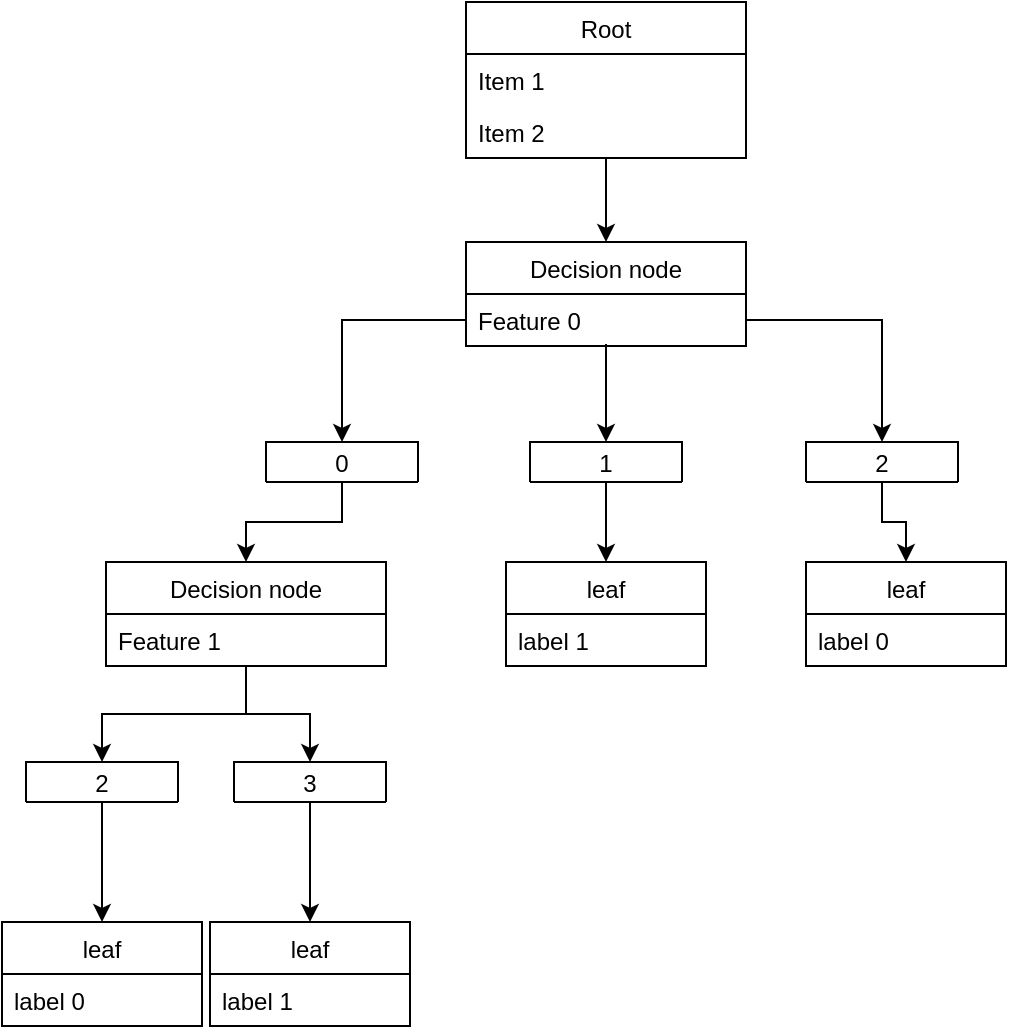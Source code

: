 <mxfile version="13.6.10" type="github">
  <diagram id="F_tT1_nwPkbw1fz0lVeB" name="Page-1">
    <mxGraphModel dx="786" dy="1124" grid="1" gridSize="10" guides="1" tooltips="1" connect="1" arrows="1" fold="1" page="1" pageScale="1" pageWidth="827" pageHeight="1169" math="0" shadow="0">
      <root>
        <mxCell id="0" />
        <mxCell id="1" parent="0" />
        <mxCell id="VexqPfEMoh5Qo457YJtA-12" style="edgeStyle=orthogonalEdgeStyle;rounded=0;orthogonalLoop=1;jettySize=auto;html=1;entryX=0.5;entryY=0;entryDx=0;entryDy=0;" edge="1" parent="1" source="VexqPfEMoh5Qo457YJtA-5" target="VexqPfEMoh5Qo457YJtA-9">
          <mxGeometry relative="1" as="geometry" />
        </mxCell>
        <mxCell id="VexqPfEMoh5Qo457YJtA-5" value="Root" style="swimlane;fontStyle=0;childLayout=stackLayout;horizontal=1;startSize=26;fillColor=none;horizontalStack=0;resizeParent=1;resizeParentMax=0;resizeLast=0;collapsible=1;marginBottom=0;" vertex="1" parent="1">
          <mxGeometry x="280" y="130" width="140" height="78" as="geometry" />
        </mxCell>
        <mxCell id="VexqPfEMoh5Qo457YJtA-6" value="Item 1" style="text;strokeColor=none;fillColor=none;align=left;verticalAlign=top;spacingLeft=4;spacingRight=4;overflow=hidden;rotatable=0;points=[[0,0.5],[1,0.5]];portConstraint=eastwest;" vertex="1" parent="VexqPfEMoh5Qo457YJtA-5">
          <mxGeometry y="26" width="140" height="26" as="geometry" />
        </mxCell>
        <mxCell id="VexqPfEMoh5Qo457YJtA-7" value="Item 2" style="text;strokeColor=none;fillColor=none;align=left;verticalAlign=top;spacingLeft=4;spacingRight=4;overflow=hidden;rotatable=0;points=[[0,0.5],[1,0.5]];portConstraint=eastwest;" vertex="1" parent="VexqPfEMoh5Qo457YJtA-5">
          <mxGeometry y="52" width="140" height="26" as="geometry" />
        </mxCell>
        <mxCell id="VexqPfEMoh5Qo457YJtA-9" value="Decision node" style="swimlane;fontStyle=0;childLayout=stackLayout;horizontal=1;startSize=26;fillColor=none;horizontalStack=0;resizeParent=1;resizeParentMax=0;resizeLast=0;collapsible=1;marginBottom=0;" vertex="1" parent="1">
          <mxGeometry x="280" y="250" width="140" height="52" as="geometry" />
        </mxCell>
        <mxCell id="VexqPfEMoh5Qo457YJtA-10" value="Feature 0" style="text;strokeColor=none;fillColor=none;align=left;verticalAlign=top;spacingLeft=4;spacingRight=4;overflow=hidden;rotatable=0;points=[[0,0.5],[1,0.5]];portConstraint=eastwest;" vertex="1" parent="VexqPfEMoh5Qo457YJtA-9">
          <mxGeometry y="26" width="140" height="26" as="geometry" />
        </mxCell>
        <mxCell id="VexqPfEMoh5Qo457YJtA-17" style="edgeStyle=orthogonalEdgeStyle;rounded=0;orthogonalLoop=1;jettySize=auto;html=1;entryX=0.5;entryY=0;entryDx=0;entryDy=0;" edge="1" parent="1" source="VexqPfEMoh5Qo457YJtA-10" target="VexqPfEMoh5Qo457YJtA-13">
          <mxGeometry relative="1" as="geometry" />
        </mxCell>
        <mxCell id="VexqPfEMoh5Qo457YJtA-19" style="edgeStyle=orthogonalEdgeStyle;rounded=0;orthogonalLoop=1;jettySize=auto;html=1;entryX=0.5;entryY=0.962;entryDx=0;entryDy=0;entryPerimeter=0;startArrow=classic;startFill=1;endArrow=none;endFill=0;" edge="1" parent="1" source="VexqPfEMoh5Qo457YJtA-15" target="VexqPfEMoh5Qo457YJtA-10">
          <mxGeometry relative="1" as="geometry" />
        </mxCell>
        <mxCell id="VexqPfEMoh5Qo457YJtA-28" style="edgeStyle=orthogonalEdgeStyle;rounded=0;orthogonalLoop=1;jettySize=auto;html=1;entryX=0.5;entryY=0;entryDx=0;entryDy=0;startArrow=none;startFill=0;endArrow=classic;endFill=1;" edge="1" parent="1" source="VexqPfEMoh5Qo457YJtA-15" target="VexqPfEMoh5Qo457YJtA-26">
          <mxGeometry relative="1" as="geometry" />
        </mxCell>
        <mxCell id="VexqPfEMoh5Qo457YJtA-15" value="1" style="swimlane;fontStyle=0;childLayout=stackLayout;horizontal=1;startSize=26;fillColor=none;horizontalStack=0;resizeParent=1;resizeParentMax=0;resizeLast=0;collapsible=1;marginBottom=0;" vertex="1" parent="1">
          <mxGeometry x="312" y="350" width="76" height="20" as="geometry" />
        </mxCell>
        <mxCell id="VexqPfEMoh5Qo457YJtA-21" style="edgeStyle=orthogonalEdgeStyle;rounded=0;orthogonalLoop=1;jettySize=auto;html=1;entryX=0.5;entryY=0;entryDx=0;entryDy=0;startArrow=none;startFill=0;endArrow=classic;endFill=1;" edge="1" parent="1" source="VexqPfEMoh5Qo457YJtA-10" target="VexqPfEMoh5Qo457YJtA-16">
          <mxGeometry relative="1" as="geometry" />
        </mxCell>
        <mxCell id="VexqPfEMoh5Qo457YJtA-43" style="edgeStyle=orthogonalEdgeStyle;rounded=0;orthogonalLoop=1;jettySize=auto;html=1;startArrow=none;startFill=0;endArrow=classic;endFill=1;" edge="1" parent="1" source="VexqPfEMoh5Qo457YJtA-16" target="VexqPfEMoh5Qo457YJtA-41">
          <mxGeometry relative="1" as="geometry" />
        </mxCell>
        <mxCell id="VexqPfEMoh5Qo457YJtA-16" value="2" style="swimlane;fontStyle=0;childLayout=stackLayout;horizontal=1;startSize=26;fillColor=none;horizontalStack=0;resizeParent=1;resizeParentMax=0;resizeLast=0;collapsible=1;marginBottom=0;" vertex="1" parent="1">
          <mxGeometry x="450" y="350" width="76" height="20" as="geometry" />
        </mxCell>
        <mxCell id="VexqPfEMoh5Qo457YJtA-29" style="edgeStyle=orthogonalEdgeStyle;rounded=0;orthogonalLoop=1;jettySize=auto;html=1;startArrow=none;startFill=0;endArrow=classic;endFill=1;" edge="1" parent="1" source="VexqPfEMoh5Qo457YJtA-13" target="VexqPfEMoh5Qo457YJtA-24">
          <mxGeometry relative="1" as="geometry" />
        </mxCell>
        <mxCell id="VexqPfEMoh5Qo457YJtA-13" value="0" style="swimlane;fontStyle=0;childLayout=stackLayout;horizontal=1;startSize=26;fillColor=none;horizontalStack=0;resizeParent=1;resizeParentMax=0;resizeLast=0;collapsible=1;marginBottom=0;" vertex="1" parent="1">
          <mxGeometry x="180" y="350" width="76" height="20" as="geometry" />
        </mxCell>
        <mxCell id="VexqPfEMoh5Qo457YJtA-39" style="edgeStyle=orthogonalEdgeStyle;rounded=0;orthogonalLoop=1;jettySize=auto;html=1;entryX=0.5;entryY=0;entryDx=0;entryDy=0;startArrow=none;startFill=0;endArrow=classic;endFill=1;" edge="1" parent="1" source="VexqPfEMoh5Qo457YJtA-24" target="VexqPfEMoh5Qo457YJtA-31">
          <mxGeometry relative="1" as="geometry" />
        </mxCell>
        <mxCell id="VexqPfEMoh5Qo457YJtA-40" style="edgeStyle=orthogonalEdgeStyle;rounded=0;orthogonalLoop=1;jettySize=auto;html=1;entryX=0.5;entryY=0;entryDx=0;entryDy=0;startArrow=none;startFill=0;endArrow=classic;endFill=1;" edge="1" parent="1" source="VexqPfEMoh5Qo457YJtA-24" target="VexqPfEMoh5Qo457YJtA-30">
          <mxGeometry relative="1" as="geometry" />
        </mxCell>
        <mxCell id="VexqPfEMoh5Qo457YJtA-24" value="Decision node" style="swimlane;fontStyle=0;childLayout=stackLayout;horizontal=1;startSize=26;fillColor=none;horizontalStack=0;resizeParent=1;resizeParentMax=0;resizeLast=0;collapsible=1;marginBottom=0;" vertex="1" parent="1">
          <mxGeometry x="100" y="410" width="140" height="52" as="geometry" />
        </mxCell>
        <mxCell id="VexqPfEMoh5Qo457YJtA-25" value="Feature 1" style="text;strokeColor=none;fillColor=none;align=left;verticalAlign=top;spacingLeft=4;spacingRight=4;overflow=hidden;rotatable=0;points=[[0,0.5],[1,0.5]];portConstraint=eastwest;" vertex="1" parent="VexqPfEMoh5Qo457YJtA-24">
          <mxGeometry y="26" width="140" height="26" as="geometry" />
        </mxCell>
        <mxCell id="VexqPfEMoh5Qo457YJtA-26" value="leaf" style="swimlane;fontStyle=0;childLayout=stackLayout;horizontal=1;startSize=26;fillColor=none;horizontalStack=0;resizeParent=1;resizeParentMax=0;resizeLast=0;collapsible=1;marginBottom=0;" vertex="1" parent="1">
          <mxGeometry x="300" y="410" width="100" height="52" as="geometry" />
        </mxCell>
        <mxCell id="VexqPfEMoh5Qo457YJtA-27" value="label 1" style="text;strokeColor=none;fillColor=none;align=left;verticalAlign=top;spacingLeft=4;spacingRight=4;overflow=hidden;rotatable=0;points=[[0,0.5],[1,0.5]];portConstraint=eastwest;" vertex="1" parent="VexqPfEMoh5Qo457YJtA-26">
          <mxGeometry y="26" width="100" height="26" as="geometry" />
        </mxCell>
        <mxCell id="VexqPfEMoh5Qo457YJtA-36" style="edgeStyle=orthogonalEdgeStyle;rounded=0;orthogonalLoop=1;jettySize=auto;html=1;entryX=0.5;entryY=0;entryDx=0;entryDy=0;startArrow=none;startFill=0;endArrow=classic;endFill=1;" edge="1" parent="1" source="VexqPfEMoh5Qo457YJtA-30" target="VexqPfEMoh5Qo457YJtA-32">
          <mxGeometry relative="1" as="geometry" />
        </mxCell>
        <mxCell id="VexqPfEMoh5Qo457YJtA-30" value="2" style="swimlane;fontStyle=0;childLayout=stackLayout;horizontal=1;startSize=26;fillColor=none;horizontalStack=0;resizeParent=1;resizeParentMax=0;resizeLast=0;collapsible=1;marginBottom=0;" vertex="1" parent="1">
          <mxGeometry x="60" y="510" width="76" height="20" as="geometry" />
        </mxCell>
        <mxCell id="VexqPfEMoh5Qo457YJtA-37" style="edgeStyle=orthogonalEdgeStyle;rounded=0;orthogonalLoop=1;jettySize=auto;html=1;exitX=0.5;exitY=1;exitDx=0;exitDy=0;startArrow=none;startFill=0;endArrow=classic;endFill=1;" edge="1" parent="1" source="VexqPfEMoh5Qo457YJtA-31" target="VexqPfEMoh5Qo457YJtA-34">
          <mxGeometry relative="1" as="geometry" />
        </mxCell>
        <mxCell id="VexqPfEMoh5Qo457YJtA-31" value="3" style="swimlane;fontStyle=0;childLayout=stackLayout;horizontal=1;startSize=26;fillColor=none;horizontalStack=0;resizeParent=1;resizeParentMax=0;resizeLast=0;collapsible=1;marginBottom=0;" vertex="1" parent="1">
          <mxGeometry x="164" y="510" width="76" height="20" as="geometry" />
        </mxCell>
        <mxCell id="VexqPfEMoh5Qo457YJtA-34" value="leaf" style="swimlane;fontStyle=0;childLayout=stackLayout;horizontal=1;startSize=26;fillColor=none;horizontalStack=0;resizeParent=1;resizeParentMax=0;resizeLast=0;collapsible=1;marginBottom=0;" vertex="1" parent="1">
          <mxGeometry x="152" y="590" width="100" height="52" as="geometry" />
        </mxCell>
        <mxCell id="VexqPfEMoh5Qo457YJtA-35" value="label 1" style="text;strokeColor=none;fillColor=none;align=left;verticalAlign=top;spacingLeft=4;spacingRight=4;overflow=hidden;rotatable=0;points=[[0,0.5],[1,0.5]];portConstraint=eastwest;" vertex="1" parent="VexqPfEMoh5Qo457YJtA-34">
          <mxGeometry y="26" width="100" height="26" as="geometry" />
        </mxCell>
        <mxCell id="VexqPfEMoh5Qo457YJtA-32" value="leaf" style="swimlane;fontStyle=0;childLayout=stackLayout;horizontal=1;startSize=26;fillColor=none;horizontalStack=0;resizeParent=1;resizeParentMax=0;resizeLast=0;collapsible=1;marginBottom=0;" vertex="1" parent="1">
          <mxGeometry x="48" y="590" width="100" height="52" as="geometry" />
        </mxCell>
        <mxCell id="VexqPfEMoh5Qo457YJtA-33" value="label 0" style="text;strokeColor=none;fillColor=none;align=left;verticalAlign=top;spacingLeft=4;spacingRight=4;overflow=hidden;rotatable=0;points=[[0,0.5],[1,0.5]];portConstraint=eastwest;" vertex="1" parent="VexqPfEMoh5Qo457YJtA-32">
          <mxGeometry y="26" width="100" height="26" as="geometry" />
        </mxCell>
        <mxCell id="VexqPfEMoh5Qo457YJtA-41" value="leaf" style="swimlane;fontStyle=0;childLayout=stackLayout;horizontal=1;startSize=26;fillColor=none;horizontalStack=0;resizeParent=1;resizeParentMax=0;resizeLast=0;collapsible=1;marginBottom=0;" vertex="1" parent="1">
          <mxGeometry x="450" y="410" width="100" height="52" as="geometry" />
        </mxCell>
        <mxCell id="VexqPfEMoh5Qo457YJtA-42" value="label 0" style="text;strokeColor=none;fillColor=none;align=left;verticalAlign=top;spacingLeft=4;spacingRight=4;overflow=hidden;rotatable=0;points=[[0,0.5],[1,0.5]];portConstraint=eastwest;" vertex="1" parent="VexqPfEMoh5Qo457YJtA-41">
          <mxGeometry y="26" width="100" height="26" as="geometry" />
        </mxCell>
      </root>
    </mxGraphModel>
  </diagram>
</mxfile>
